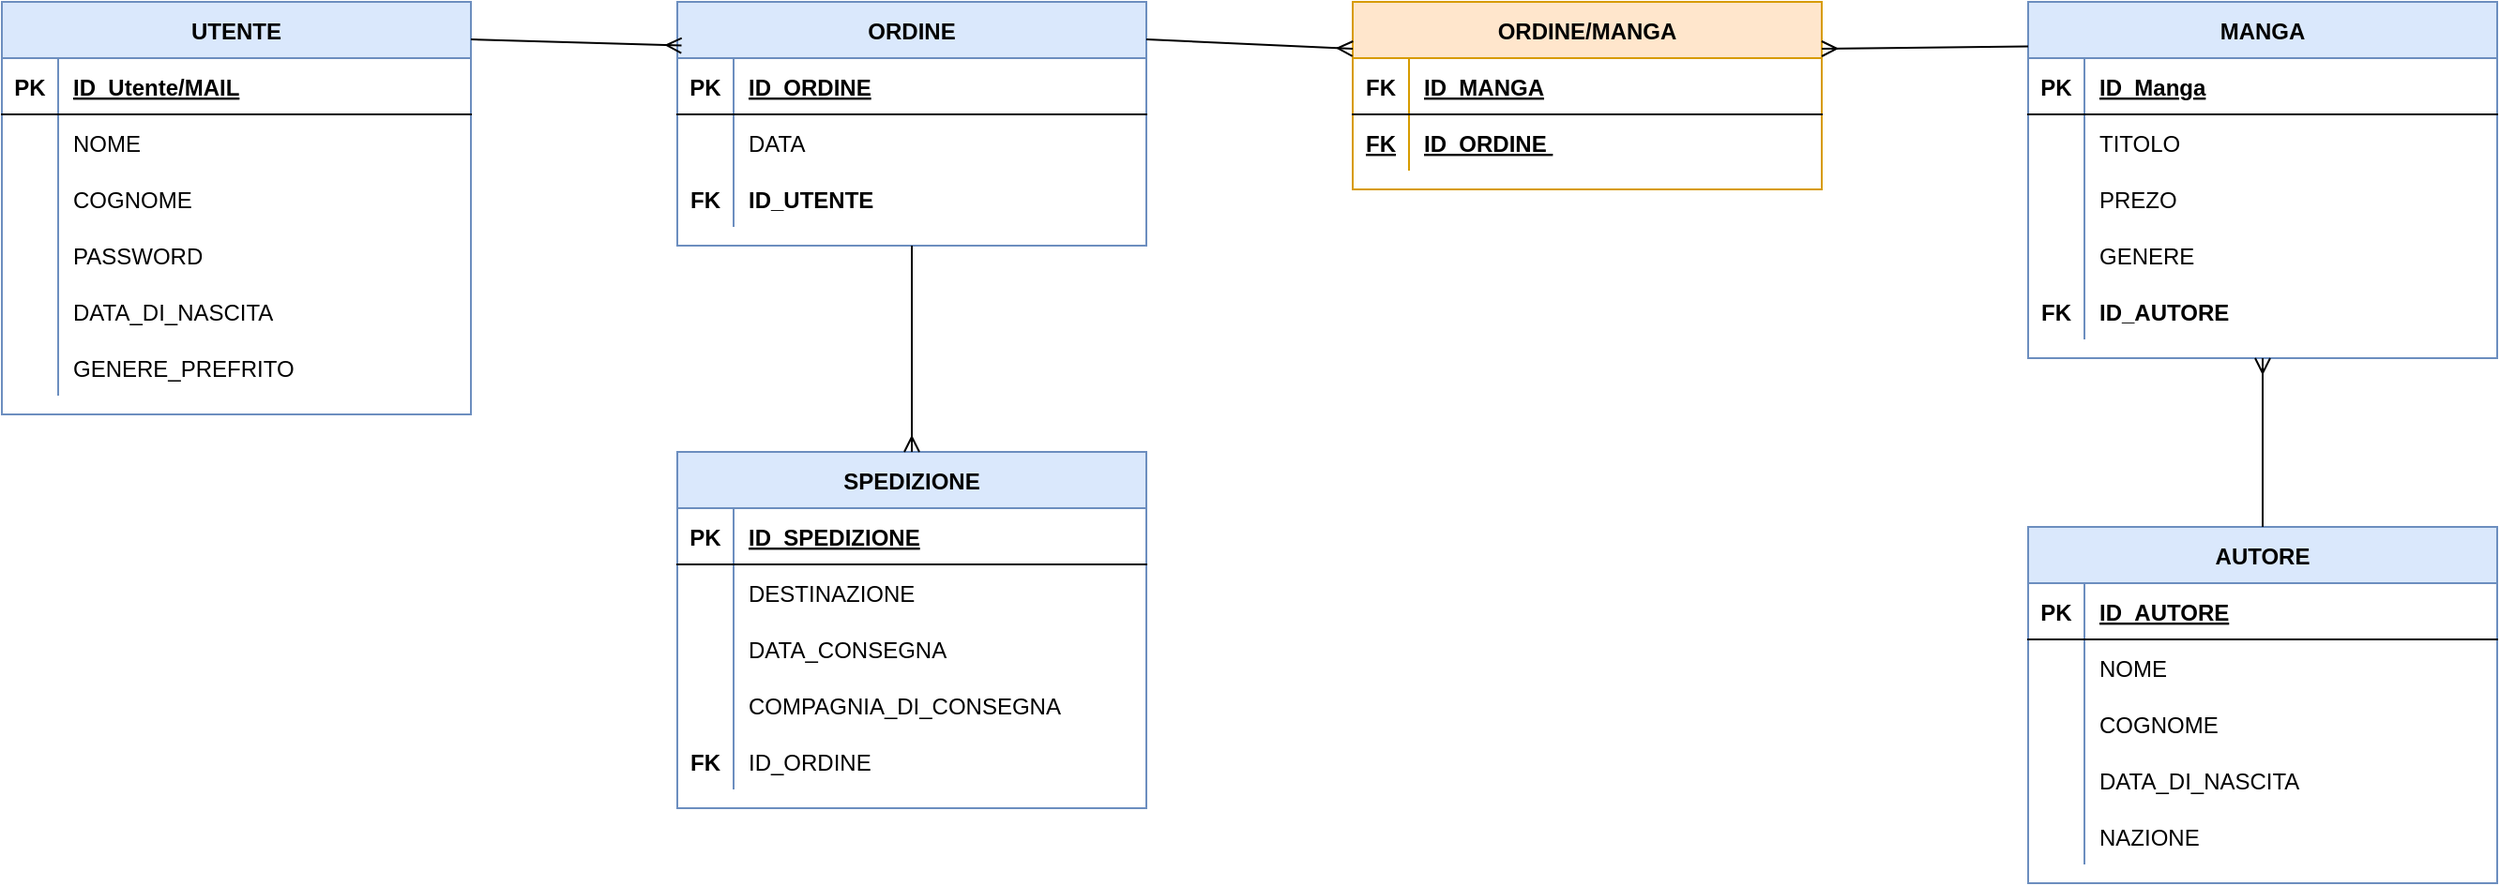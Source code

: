 <mxfile version="24.4.4" type="device">
  <diagram id="R2lEEEUBdFMjLlhIrx00" name="Page-1">
    <mxGraphModel dx="1431" dy="813" grid="1" gridSize="10" guides="1" tooltips="1" connect="1" arrows="1" fold="1" page="1" pageScale="1" pageWidth="850" pageHeight="1100" math="0" shadow="0" extFonts="Permanent Marker^https://fonts.googleapis.com/css?family=Permanent+Marker">
      <root>
        <mxCell id="0" />
        <mxCell id="1" parent="0" />
        <mxCell id="C-vyLk0tnHw3VtMMgP7b-23" value="UTENTE" style="shape=table;startSize=30;container=1;collapsible=1;childLayout=tableLayout;fixedRows=1;rowLines=0;fontStyle=1;align=center;resizeLast=1;fillColor=#dae8fc;strokeColor=#6c8ebf;" parent="1" vertex="1">
          <mxGeometry x="40" y="40" width="250" height="220" as="geometry" />
        </mxCell>
        <mxCell id="C-vyLk0tnHw3VtMMgP7b-24" value="" style="shape=partialRectangle;collapsible=0;dropTarget=0;pointerEvents=0;fillColor=none;points=[[0,0.5],[1,0.5]];portConstraint=eastwest;top=0;left=0;right=0;bottom=1;" parent="C-vyLk0tnHw3VtMMgP7b-23" vertex="1">
          <mxGeometry y="30" width="250" height="30" as="geometry" />
        </mxCell>
        <mxCell id="C-vyLk0tnHw3VtMMgP7b-25" value="PK" style="shape=partialRectangle;overflow=hidden;connectable=0;fillColor=none;top=0;left=0;bottom=0;right=0;fontStyle=1;" parent="C-vyLk0tnHw3VtMMgP7b-24" vertex="1">
          <mxGeometry width="30" height="30" as="geometry">
            <mxRectangle width="30" height="30" as="alternateBounds" />
          </mxGeometry>
        </mxCell>
        <mxCell id="C-vyLk0tnHw3VtMMgP7b-26" value="ID_Utente/MAIL" style="shape=partialRectangle;overflow=hidden;connectable=0;fillColor=none;top=0;left=0;bottom=0;right=0;align=left;spacingLeft=6;fontStyle=5;" parent="C-vyLk0tnHw3VtMMgP7b-24" vertex="1">
          <mxGeometry x="30" width="220" height="30" as="geometry">
            <mxRectangle width="220" height="30" as="alternateBounds" />
          </mxGeometry>
        </mxCell>
        <mxCell id="C-vyLk0tnHw3VtMMgP7b-27" value="" style="shape=partialRectangle;collapsible=0;dropTarget=0;pointerEvents=0;fillColor=none;points=[[0,0.5],[1,0.5]];portConstraint=eastwest;top=0;left=0;right=0;bottom=0;" parent="C-vyLk0tnHw3VtMMgP7b-23" vertex="1">
          <mxGeometry y="60" width="250" height="30" as="geometry" />
        </mxCell>
        <mxCell id="C-vyLk0tnHw3VtMMgP7b-28" value="" style="shape=partialRectangle;overflow=hidden;connectable=0;fillColor=none;top=0;left=0;bottom=0;right=0;" parent="C-vyLk0tnHw3VtMMgP7b-27" vertex="1">
          <mxGeometry width="30" height="30" as="geometry">
            <mxRectangle width="30" height="30" as="alternateBounds" />
          </mxGeometry>
        </mxCell>
        <mxCell id="C-vyLk0tnHw3VtMMgP7b-29" value="NOME" style="shape=partialRectangle;overflow=hidden;connectable=0;fillColor=none;top=0;left=0;bottom=0;right=0;align=left;spacingLeft=6;" parent="C-vyLk0tnHw3VtMMgP7b-27" vertex="1">
          <mxGeometry x="30" width="220" height="30" as="geometry">
            <mxRectangle width="220" height="30" as="alternateBounds" />
          </mxGeometry>
        </mxCell>
        <mxCell id="OHbZYA2Vi-HK08cNOnqt-1" style="shape=partialRectangle;collapsible=0;dropTarget=0;pointerEvents=0;fillColor=none;points=[[0,0.5],[1,0.5]];portConstraint=eastwest;top=0;left=0;right=0;bottom=0;" vertex="1" parent="C-vyLk0tnHw3VtMMgP7b-23">
          <mxGeometry y="90" width="250" height="30" as="geometry" />
        </mxCell>
        <mxCell id="OHbZYA2Vi-HK08cNOnqt-2" style="shape=partialRectangle;overflow=hidden;connectable=0;fillColor=none;top=0;left=0;bottom=0;right=0;" vertex="1" parent="OHbZYA2Vi-HK08cNOnqt-1">
          <mxGeometry width="30" height="30" as="geometry">
            <mxRectangle width="30" height="30" as="alternateBounds" />
          </mxGeometry>
        </mxCell>
        <mxCell id="OHbZYA2Vi-HK08cNOnqt-3" value="COGNOME" style="shape=partialRectangle;overflow=hidden;connectable=0;fillColor=none;top=0;left=0;bottom=0;right=0;align=left;spacingLeft=6;" vertex="1" parent="OHbZYA2Vi-HK08cNOnqt-1">
          <mxGeometry x="30" width="220" height="30" as="geometry">
            <mxRectangle width="220" height="30" as="alternateBounds" />
          </mxGeometry>
        </mxCell>
        <mxCell id="OHbZYA2Vi-HK08cNOnqt-4" style="shape=partialRectangle;collapsible=0;dropTarget=0;pointerEvents=0;fillColor=none;points=[[0,0.5],[1,0.5]];portConstraint=eastwest;top=0;left=0;right=0;bottom=0;" vertex="1" parent="C-vyLk0tnHw3VtMMgP7b-23">
          <mxGeometry y="120" width="250" height="30" as="geometry" />
        </mxCell>
        <mxCell id="OHbZYA2Vi-HK08cNOnqt-5" style="shape=partialRectangle;overflow=hidden;connectable=0;fillColor=none;top=0;left=0;bottom=0;right=0;" vertex="1" parent="OHbZYA2Vi-HK08cNOnqt-4">
          <mxGeometry width="30" height="30" as="geometry">
            <mxRectangle width="30" height="30" as="alternateBounds" />
          </mxGeometry>
        </mxCell>
        <mxCell id="OHbZYA2Vi-HK08cNOnqt-6" value="PASSWORD" style="shape=partialRectangle;overflow=hidden;connectable=0;fillColor=none;top=0;left=0;bottom=0;right=0;align=left;spacingLeft=6;" vertex="1" parent="OHbZYA2Vi-HK08cNOnqt-4">
          <mxGeometry x="30" width="220" height="30" as="geometry">
            <mxRectangle width="220" height="30" as="alternateBounds" />
          </mxGeometry>
        </mxCell>
        <mxCell id="OHbZYA2Vi-HK08cNOnqt-66" style="shape=partialRectangle;collapsible=0;dropTarget=0;pointerEvents=0;fillColor=none;points=[[0,0.5],[1,0.5]];portConstraint=eastwest;top=0;left=0;right=0;bottom=0;" vertex="1" parent="C-vyLk0tnHw3VtMMgP7b-23">
          <mxGeometry y="150" width="250" height="30" as="geometry" />
        </mxCell>
        <mxCell id="OHbZYA2Vi-HK08cNOnqt-67" style="shape=partialRectangle;overflow=hidden;connectable=0;fillColor=none;top=0;left=0;bottom=0;right=0;" vertex="1" parent="OHbZYA2Vi-HK08cNOnqt-66">
          <mxGeometry width="30" height="30" as="geometry">
            <mxRectangle width="30" height="30" as="alternateBounds" />
          </mxGeometry>
        </mxCell>
        <mxCell id="OHbZYA2Vi-HK08cNOnqt-68" value="DATA_DI_NASCITA" style="shape=partialRectangle;overflow=hidden;connectable=0;fillColor=none;top=0;left=0;bottom=0;right=0;align=left;spacingLeft=6;" vertex="1" parent="OHbZYA2Vi-HK08cNOnqt-66">
          <mxGeometry x="30" width="220" height="30" as="geometry">
            <mxRectangle width="220" height="30" as="alternateBounds" />
          </mxGeometry>
        </mxCell>
        <mxCell id="OHbZYA2Vi-HK08cNOnqt-75" style="shape=partialRectangle;collapsible=0;dropTarget=0;pointerEvents=0;fillColor=none;points=[[0,0.5],[1,0.5]];portConstraint=eastwest;top=0;left=0;right=0;bottom=0;" vertex="1" parent="C-vyLk0tnHw3VtMMgP7b-23">
          <mxGeometry y="180" width="250" height="30" as="geometry" />
        </mxCell>
        <mxCell id="OHbZYA2Vi-HK08cNOnqt-76" style="shape=partialRectangle;overflow=hidden;connectable=0;fillColor=none;top=0;left=0;bottom=0;right=0;" vertex="1" parent="OHbZYA2Vi-HK08cNOnqt-75">
          <mxGeometry width="30" height="30" as="geometry">
            <mxRectangle width="30" height="30" as="alternateBounds" />
          </mxGeometry>
        </mxCell>
        <mxCell id="OHbZYA2Vi-HK08cNOnqt-77" value="GENERE_PREFRITO" style="shape=partialRectangle;overflow=hidden;connectable=0;fillColor=none;top=0;left=0;bottom=0;right=0;align=left;spacingLeft=6;" vertex="1" parent="OHbZYA2Vi-HK08cNOnqt-75">
          <mxGeometry x="30" width="220" height="30" as="geometry">
            <mxRectangle width="220" height="30" as="alternateBounds" />
          </mxGeometry>
        </mxCell>
        <mxCell id="OHbZYA2Vi-HK08cNOnqt-7" value="ORDINE" style="shape=table;startSize=30;container=1;collapsible=1;childLayout=tableLayout;fixedRows=1;rowLines=0;fontStyle=1;align=center;resizeLast=1;fillColor=#dae8fc;strokeColor=#6c8ebf;" vertex="1" parent="1">
          <mxGeometry x="400" y="40" width="250" height="130" as="geometry" />
        </mxCell>
        <mxCell id="OHbZYA2Vi-HK08cNOnqt-8" value="" style="shape=partialRectangle;collapsible=0;dropTarget=0;pointerEvents=0;fillColor=none;points=[[0,0.5],[1,0.5]];portConstraint=eastwest;top=0;left=0;right=0;bottom=1;" vertex="1" parent="OHbZYA2Vi-HK08cNOnqt-7">
          <mxGeometry y="30" width="250" height="30" as="geometry" />
        </mxCell>
        <mxCell id="OHbZYA2Vi-HK08cNOnqt-9" value="PK" style="shape=partialRectangle;overflow=hidden;connectable=0;fillColor=none;top=0;left=0;bottom=0;right=0;fontStyle=1;" vertex="1" parent="OHbZYA2Vi-HK08cNOnqt-8">
          <mxGeometry width="30" height="30" as="geometry">
            <mxRectangle width="30" height="30" as="alternateBounds" />
          </mxGeometry>
        </mxCell>
        <mxCell id="OHbZYA2Vi-HK08cNOnqt-10" value="ID_ORDINE" style="shape=partialRectangle;overflow=hidden;connectable=0;fillColor=none;top=0;left=0;bottom=0;right=0;align=left;spacingLeft=6;fontStyle=5;" vertex="1" parent="OHbZYA2Vi-HK08cNOnqt-8">
          <mxGeometry x="30" width="220" height="30" as="geometry">
            <mxRectangle width="220" height="30" as="alternateBounds" />
          </mxGeometry>
        </mxCell>
        <mxCell id="OHbZYA2Vi-HK08cNOnqt-11" value="" style="shape=partialRectangle;collapsible=0;dropTarget=0;pointerEvents=0;fillColor=none;points=[[0,0.5],[1,0.5]];portConstraint=eastwest;top=0;left=0;right=0;bottom=0;" vertex="1" parent="OHbZYA2Vi-HK08cNOnqt-7">
          <mxGeometry y="60" width="250" height="30" as="geometry" />
        </mxCell>
        <mxCell id="OHbZYA2Vi-HK08cNOnqt-12" value="" style="shape=partialRectangle;overflow=hidden;connectable=0;fillColor=none;top=0;left=0;bottom=0;right=0;" vertex="1" parent="OHbZYA2Vi-HK08cNOnqt-11">
          <mxGeometry width="30" height="30" as="geometry">
            <mxRectangle width="30" height="30" as="alternateBounds" />
          </mxGeometry>
        </mxCell>
        <mxCell id="OHbZYA2Vi-HK08cNOnqt-13" value="DATA" style="shape=partialRectangle;overflow=hidden;connectable=0;fillColor=none;top=0;left=0;bottom=0;right=0;align=left;spacingLeft=6;" vertex="1" parent="OHbZYA2Vi-HK08cNOnqt-11">
          <mxGeometry x="30" width="220" height="30" as="geometry">
            <mxRectangle width="220" height="30" as="alternateBounds" />
          </mxGeometry>
        </mxCell>
        <mxCell id="OHbZYA2Vi-HK08cNOnqt-14" style="shape=partialRectangle;collapsible=0;dropTarget=0;pointerEvents=0;fillColor=none;points=[[0,0.5],[1,0.5]];portConstraint=eastwest;top=0;left=0;right=0;bottom=0;" vertex="1" parent="OHbZYA2Vi-HK08cNOnqt-7">
          <mxGeometry y="90" width="250" height="30" as="geometry" />
        </mxCell>
        <mxCell id="OHbZYA2Vi-HK08cNOnqt-15" value="FK" style="shape=partialRectangle;overflow=hidden;connectable=0;fillColor=none;top=0;left=0;bottom=0;right=0;fontStyle=1" vertex="1" parent="OHbZYA2Vi-HK08cNOnqt-14">
          <mxGeometry width="30" height="30" as="geometry">
            <mxRectangle width="30" height="30" as="alternateBounds" />
          </mxGeometry>
        </mxCell>
        <mxCell id="OHbZYA2Vi-HK08cNOnqt-16" value="ID_UTENTE" style="shape=partialRectangle;overflow=hidden;connectable=0;fillColor=none;top=0;left=0;bottom=0;right=0;align=left;spacingLeft=6;fontStyle=1" vertex="1" parent="OHbZYA2Vi-HK08cNOnqt-14">
          <mxGeometry x="30" width="220" height="30" as="geometry">
            <mxRectangle width="220" height="30" as="alternateBounds" />
          </mxGeometry>
        </mxCell>
        <mxCell id="OHbZYA2Vi-HK08cNOnqt-20" value="MANGA" style="shape=table;startSize=30;container=1;collapsible=1;childLayout=tableLayout;fixedRows=1;rowLines=0;fontStyle=1;align=center;resizeLast=1;fillColor=#dae8fc;strokeColor=#6c8ebf;" vertex="1" parent="1">
          <mxGeometry x="1120" y="40" width="250" height="190" as="geometry" />
        </mxCell>
        <mxCell id="OHbZYA2Vi-HK08cNOnqt-21" value="" style="shape=partialRectangle;collapsible=0;dropTarget=0;pointerEvents=0;fillColor=none;points=[[0,0.5],[1,0.5]];portConstraint=eastwest;top=0;left=0;right=0;bottom=1;" vertex="1" parent="OHbZYA2Vi-HK08cNOnqt-20">
          <mxGeometry y="30" width="250" height="30" as="geometry" />
        </mxCell>
        <mxCell id="OHbZYA2Vi-HK08cNOnqt-22" value="PK" style="shape=partialRectangle;overflow=hidden;connectable=0;fillColor=none;top=0;left=0;bottom=0;right=0;fontStyle=1;" vertex="1" parent="OHbZYA2Vi-HK08cNOnqt-21">
          <mxGeometry width="30" height="30" as="geometry">
            <mxRectangle width="30" height="30" as="alternateBounds" />
          </mxGeometry>
        </mxCell>
        <mxCell id="OHbZYA2Vi-HK08cNOnqt-23" value="ID_Manga" style="shape=partialRectangle;overflow=hidden;connectable=0;fillColor=none;top=0;left=0;bottom=0;right=0;align=left;spacingLeft=6;fontStyle=5;" vertex="1" parent="OHbZYA2Vi-HK08cNOnqt-21">
          <mxGeometry x="30" width="220" height="30" as="geometry">
            <mxRectangle width="220" height="30" as="alternateBounds" />
          </mxGeometry>
        </mxCell>
        <mxCell id="OHbZYA2Vi-HK08cNOnqt-24" value="" style="shape=partialRectangle;collapsible=0;dropTarget=0;pointerEvents=0;fillColor=none;points=[[0,0.5],[1,0.5]];portConstraint=eastwest;top=0;left=0;right=0;bottom=0;" vertex="1" parent="OHbZYA2Vi-HK08cNOnqt-20">
          <mxGeometry y="60" width="250" height="30" as="geometry" />
        </mxCell>
        <mxCell id="OHbZYA2Vi-HK08cNOnqt-25" value="" style="shape=partialRectangle;overflow=hidden;connectable=0;fillColor=none;top=0;left=0;bottom=0;right=0;" vertex="1" parent="OHbZYA2Vi-HK08cNOnqt-24">
          <mxGeometry width="30" height="30" as="geometry">
            <mxRectangle width="30" height="30" as="alternateBounds" />
          </mxGeometry>
        </mxCell>
        <mxCell id="OHbZYA2Vi-HK08cNOnqt-26" value="TITOLO" style="shape=partialRectangle;overflow=hidden;connectable=0;fillColor=none;top=0;left=0;bottom=0;right=0;align=left;spacingLeft=6;" vertex="1" parent="OHbZYA2Vi-HK08cNOnqt-24">
          <mxGeometry x="30" width="220" height="30" as="geometry">
            <mxRectangle width="220" height="30" as="alternateBounds" />
          </mxGeometry>
        </mxCell>
        <mxCell id="OHbZYA2Vi-HK08cNOnqt-27" style="shape=partialRectangle;collapsible=0;dropTarget=0;pointerEvents=0;fillColor=none;points=[[0,0.5],[1,0.5]];portConstraint=eastwest;top=0;left=0;right=0;bottom=0;" vertex="1" parent="OHbZYA2Vi-HK08cNOnqt-20">
          <mxGeometry y="90" width="250" height="30" as="geometry" />
        </mxCell>
        <mxCell id="OHbZYA2Vi-HK08cNOnqt-28" style="shape=partialRectangle;overflow=hidden;connectable=0;fillColor=none;top=0;left=0;bottom=0;right=0;" vertex="1" parent="OHbZYA2Vi-HK08cNOnqt-27">
          <mxGeometry width="30" height="30" as="geometry">
            <mxRectangle width="30" height="30" as="alternateBounds" />
          </mxGeometry>
        </mxCell>
        <mxCell id="OHbZYA2Vi-HK08cNOnqt-29" value="PREZO" style="shape=partialRectangle;overflow=hidden;connectable=0;fillColor=none;top=0;left=0;bottom=0;right=0;align=left;spacingLeft=6;" vertex="1" parent="OHbZYA2Vi-HK08cNOnqt-27">
          <mxGeometry x="30" width="220" height="30" as="geometry">
            <mxRectangle width="220" height="30" as="alternateBounds" />
          </mxGeometry>
        </mxCell>
        <mxCell id="OHbZYA2Vi-HK08cNOnqt-72" style="shape=partialRectangle;collapsible=0;dropTarget=0;pointerEvents=0;fillColor=none;points=[[0,0.5],[1,0.5]];portConstraint=eastwest;top=0;left=0;right=0;bottom=0;" vertex="1" parent="OHbZYA2Vi-HK08cNOnqt-20">
          <mxGeometry y="120" width="250" height="30" as="geometry" />
        </mxCell>
        <mxCell id="OHbZYA2Vi-HK08cNOnqt-73" style="shape=partialRectangle;overflow=hidden;connectable=0;fillColor=none;top=0;left=0;bottom=0;right=0;" vertex="1" parent="OHbZYA2Vi-HK08cNOnqt-72">
          <mxGeometry width="30" height="30" as="geometry">
            <mxRectangle width="30" height="30" as="alternateBounds" />
          </mxGeometry>
        </mxCell>
        <mxCell id="OHbZYA2Vi-HK08cNOnqt-74" value="GENERE" style="shape=partialRectangle;overflow=hidden;connectable=0;fillColor=none;top=0;left=0;bottom=0;right=0;align=left;spacingLeft=6;" vertex="1" parent="OHbZYA2Vi-HK08cNOnqt-72">
          <mxGeometry x="30" width="220" height="30" as="geometry">
            <mxRectangle width="220" height="30" as="alternateBounds" />
          </mxGeometry>
        </mxCell>
        <mxCell id="OHbZYA2Vi-HK08cNOnqt-30" style="shape=partialRectangle;collapsible=0;dropTarget=0;pointerEvents=0;fillColor=none;points=[[0,0.5],[1,0.5]];portConstraint=eastwest;top=0;left=0;right=0;bottom=0;" vertex="1" parent="OHbZYA2Vi-HK08cNOnqt-20">
          <mxGeometry y="150" width="250" height="30" as="geometry" />
        </mxCell>
        <mxCell id="OHbZYA2Vi-HK08cNOnqt-31" value="FK" style="shape=partialRectangle;overflow=hidden;connectable=0;fillColor=none;top=0;left=0;bottom=0;right=0;fontStyle=1" vertex="1" parent="OHbZYA2Vi-HK08cNOnqt-30">
          <mxGeometry width="30" height="30" as="geometry">
            <mxRectangle width="30" height="30" as="alternateBounds" />
          </mxGeometry>
        </mxCell>
        <mxCell id="OHbZYA2Vi-HK08cNOnqt-32" value="ID_AUTORE" style="shape=partialRectangle;overflow=hidden;connectable=0;fillColor=none;top=0;left=0;bottom=0;right=0;align=left;spacingLeft=6;fontStyle=1" vertex="1" parent="OHbZYA2Vi-HK08cNOnqt-30">
          <mxGeometry x="30" width="220" height="30" as="geometry">
            <mxRectangle width="220" height="30" as="alternateBounds" />
          </mxGeometry>
        </mxCell>
        <mxCell id="OHbZYA2Vi-HK08cNOnqt-33" value="ORDINE/MANGA" style="shape=table;startSize=30;container=1;collapsible=1;childLayout=tableLayout;fixedRows=1;rowLines=0;fontStyle=1;align=center;resizeLast=1;fillColor=#ffe6cc;strokeColor=#d79b00;" vertex="1" parent="1">
          <mxGeometry x="760" y="40" width="250" height="100" as="geometry" />
        </mxCell>
        <mxCell id="OHbZYA2Vi-HK08cNOnqt-34" value="" style="shape=partialRectangle;collapsible=0;dropTarget=0;pointerEvents=0;fillColor=none;points=[[0,0.5],[1,0.5]];portConstraint=eastwest;top=0;left=0;right=0;bottom=1;" vertex="1" parent="OHbZYA2Vi-HK08cNOnqt-33">
          <mxGeometry y="30" width="250" height="30" as="geometry" />
        </mxCell>
        <mxCell id="OHbZYA2Vi-HK08cNOnqt-35" value="FK" style="shape=partialRectangle;overflow=hidden;connectable=0;fillColor=none;top=0;left=0;bottom=0;right=0;fontStyle=1;" vertex="1" parent="OHbZYA2Vi-HK08cNOnqt-34">
          <mxGeometry width="30" height="30" as="geometry">
            <mxRectangle width="30" height="30" as="alternateBounds" />
          </mxGeometry>
        </mxCell>
        <mxCell id="OHbZYA2Vi-HK08cNOnqt-36" value="ID_MANGA" style="shape=partialRectangle;overflow=hidden;connectable=0;fillColor=none;top=0;left=0;bottom=0;right=0;align=left;spacingLeft=6;fontStyle=5;" vertex="1" parent="OHbZYA2Vi-HK08cNOnqt-34">
          <mxGeometry x="30" width="220" height="30" as="geometry">
            <mxRectangle width="220" height="30" as="alternateBounds" />
          </mxGeometry>
        </mxCell>
        <mxCell id="OHbZYA2Vi-HK08cNOnqt-37" value="" style="shape=partialRectangle;collapsible=0;dropTarget=0;pointerEvents=0;fillColor=none;points=[[0,0.5],[1,0.5]];portConstraint=eastwest;top=0;left=0;right=0;bottom=0;" vertex="1" parent="OHbZYA2Vi-HK08cNOnqt-33">
          <mxGeometry y="60" width="250" height="30" as="geometry" />
        </mxCell>
        <mxCell id="OHbZYA2Vi-HK08cNOnqt-38" value="FK" style="shape=partialRectangle;overflow=hidden;connectable=0;fillColor=none;top=0;left=0;bottom=0;right=0;fontStyle=5" vertex="1" parent="OHbZYA2Vi-HK08cNOnqt-37">
          <mxGeometry width="30" height="30" as="geometry">
            <mxRectangle width="30" height="30" as="alternateBounds" />
          </mxGeometry>
        </mxCell>
        <mxCell id="OHbZYA2Vi-HK08cNOnqt-39" value="ID_ORDINE " style="shape=partialRectangle;overflow=hidden;connectable=0;fillColor=none;top=0;left=0;bottom=0;right=0;align=left;spacingLeft=6;fontStyle=5" vertex="1" parent="OHbZYA2Vi-HK08cNOnqt-37">
          <mxGeometry x="30" width="220" height="30" as="geometry">
            <mxRectangle width="220" height="30" as="alternateBounds" />
          </mxGeometry>
        </mxCell>
        <mxCell id="OHbZYA2Vi-HK08cNOnqt-46" value="" style="endArrow=ERmany;html=1;rounded=0;entryX=0.009;entryY=0.179;entryDx=0;entryDy=0;entryPerimeter=0;endFill=0;" edge="1" parent="1" target="OHbZYA2Vi-HK08cNOnqt-7">
          <mxGeometry width="50" height="50" relative="1" as="geometry">
            <mxPoint x="290" y="60" as="sourcePoint" />
            <mxPoint x="350" y="200" as="targetPoint" />
          </mxGeometry>
        </mxCell>
        <mxCell id="OHbZYA2Vi-HK08cNOnqt-47" value="" style="endArrow=ERmany;html=1;rounded=0;entryX=0;entryY=0.25;entryDx=0;entryDy=0;endFill=0;" edge="1" parent="1" target="OHbZYA2Vi-HK08cNOnqt-33">
          <mxGeometry width="50" height="50" relative="1" as="geometry">
            <mxPoint x="650" y="60" as="sourcePoint" />
            <mxPoint x="1000" y="83" as="targetPoint" />
          </mxGeometry>
        </mxCell>
        <mxCell id="OHbZYA2Vi-HK08cNOnqt-48" value="" style="endArrow=ERmany;html=1;rounded=0;entryX=1;entryY=0.25;entryDx=0;entryDy=0;exitX=0;exitY=0.125;exitDx=0;exitDy=0;exitPerimeter=0;endFill=0;" edge="1" parent="1" source="OHbZYA2Vi-HK08cNOnqt-20" target="OHbZYA2Vi-HK08cNOnqt-33">
          <mxGeometry width="50" height="50" relative="1" as="geometry">
            <mxPoint x="309" y="90" as="sourcePoint" />
            <mxPoint x="420" y="93" as="targetPoint" />
          </mxGeometry>
        </mxCell>
        <mxCell id="OHbZYA2Vi-HK08cNOnqt-49" value="AUTORE" style="shape=table;startSize=30;container=1;collapsible=1;childLayout=tableLayout;fixedRows=1;rowLines=0;fontStyle=1;align=center;resizeLast=1;fillColor=#dae8fc;strokeColor=#6c8ebf;" vertex="1" parent="1">
          <mxGeometry x="1120" y="320" width="250" height="190" as="geometry" />
        </mxCell>
        <mxCell id="OHbZYA2Vi-HK08cNOnqt-50" value="" style="shape=partialRectangle;collapsible=0;dropTarget=0;pointerEvents=0;fillColor=none;points=[[0,0.5],[1,0.5]];portConstraint=eastwest;top=0;left=0;right=0;bottom=1;" vertex="1" parent="OHbZYA2Vi-HK08cNOnqt-49">
          <mxGeometry y="30" width="250" height="30" as="geometry" />
        </mxCell>
        <mxCell id="OHbZYA2Vi-HK08cNOnqt-51" value="PK" style="shape=partialRectangle;overflow=hidden;connectable=0;fillColor=none;top=0;left=0;bottom=0;right=0;fontStyle=1;" vertex="1" parent="OHbZYA2Vi-HK08cNOnqt-50">
          <mxGeometry width="30" height="30" as="geometry">
            <mxRectangle width="30" height="30" as="alternateBounds" />
          </mxGeometry>
        </mxCell>
        <mxCell id="OHbZYA2Vi-HK08cNOnqt-52" value="ID_AUTORE" style="shape=partialRectangle;overflow=hidden;connectable=0;fillColor=none;top=0;left=0;bottom=0;right=0;align=left;spacingLeft=6;fontStyle=5;" vertex="1" parent="OHbZYA2Vi-HK08cNOnqt-50">
          <mxGeometry x="30" width="220" height="30" as="geometry">
            <mxRectangle width="220" height="30" as="alternateBounds" />
          </mxGeometry>
        </mxCell>
        <mxCell id="OHbZYA2Vi-HK08cNOnqt-53" value="" style="shape=partialRectangle;collapsible=0;dropTarget=0;pointerEvents=0;fillColor=none;points=[[0,0.5],[1,0.5]];portConstraint=eastwest;top=0;left=0;right=0;bottom=0;" vertex="1" parent="OHbZYA2Vi-HK08cNOnqt-49">
          <mxGeometry y="60" width="250" height="30" as="geometry" />
        </mxCell>
        <mxCell id="OHbZYA2Vi-HK08cNOnqt-54" value="" style="shape=partialRectangle;overflow=hidden;connectable=0;fillColor=none;top=0;left=0;bottom=0;right=0;" vertex="1" parent="OHbZYA2Vi-HK08cNOnqt-53">
          <mxGeometry width="30" height="30" as="geometry">
            <mxRectangle width="30" height="30" as="alternateBounds" />
          </mxGeometry>
        </mxCell>
        <mxCell id="OHbZYA2Vi-HK08cNOnqt-55" value="NOME" style="shape=partialRectangle;overflow=hidden;connectable=0;fillColor=none;top=0;left=0;bottom=0;right=0;align=left;spacingLeft=6;" vertex="1" parent="OHbZYA2Vi-HK08cNOnqt-53">
          <mxGeometry x="30" width="220" height="30" as="geometry">
            <mxRectangle width="220" height="30" as="alternateBounds" />
          </mxGeometry>
        </mxCell>
        <mxCell id="OHbZYA2Vi-HK08cNOnqt-56" style="shape=partialRectangle;collapsible=0;dropTarget=0;pointerEvents=0;fillColor=none;points=[[0,0.5],[1,0.5]];portConstraint=eastwest;top=0;left=0;right=0;bottom=0;" vertex="1" parent="OHbZYA2Vi-HK08cNOnqt-49">
          <mxGeometry y="90" width="250" height="30" as="geometry" />
        </mxCell>
        <mxCell id="OHbZYA2Vi-HK08cNOnqt-57" style="shape=partialRectangle;overflow=hidden;connectable=0;fillColor=none;top=0;left=0;bottom=0;right=0;" vertex="1" parent="OHbZYA2Vi-HK08cNOnqt-56">
          <mxGeometry width="30" height="30" as="geometry">
            <mxRectangle width="30" height="30" as="alternateBounds" />
          </mxGeometry>
        </mxCell>
        <mxCell id="OHbZYA2Vi-HK08cNOnqt-58" value="COGNOME" style="shape=partialRectangle;overflow=hidden;connectable=0;fillColor=none;top=0;left=0;bottom=0;right=0;align=left;spacingLeft=6;" vertex="1" parent="OHbZYA2Vi-HK08cNOnqt-56">
          <mxGeometry x="30" width="220" height="30" as="geometry">
            <mxRectangle width="220" height="30" as="alternateBounds" />
          </mxGeometry>
        </mxCell>
        <mxCell id="OHbZYA2Vi-HK08cNOnqt-59" style="shape=partialRectangle;collapsible=0;dropTarget=0;pointerEvents=0;fillColor=none;points=[[0,0.5],[1,0.5]];portConstraint=eastwest;top=0;left=0;right=0;bottom=0;" vertex="1" parent="OHbZYA2Vi-HK08cNOnqt-49">
          <mxGeometry y="120" width="250" height="30" as="geometry" />
        </mxCell>
        <mxCell id="OHbZYA2Vi-HK08cNOnqt-60" value="" style="shape=partialRectangle;overflow=hidden;connectable=0;fillColor=none;top=0;left=0;bottom=0;right=0;fontStyle=1" vertex="1" parent="OHbZYA2Vi-HK08cNOnqt-59">
          <mxGeometry width="30" height="30" as="geometry">
            <mxRectangle width="30" height="30" as="alternateBounds" />
          </mxGeometry>
        </mxCell>
        <mxCell id="OHbZYA2Vi-HK08cNOnqt-61" value="DATA_DI_NASCITA" style="shape=partialRectangle;overflow=hidden;connectable=0;fillColor=none;top=0;left=0;bottom=0;right=0;align=left;spacingLeft=6;fontStyle=0" vertex="1" parent="OHbZYA2Vi-HK08cNOnqt-59">
          <mxGeometry x="30" width="220" height="30" as="geometry">
            <mxRectangle width="220" height="30" as="alternateBounds" />
          </mxGeometry>
        </mxCell>
        <mxCell id="OHbZYA2Vi-HK08cNOnqt-62" style="shape=partialRectangle;collapsible=0;dropTarget=0;pointerEvents=0;fillColor=none;points=[[0,0.5],[1,0.5]];portConstraint=eastwest;top=0;left=0;right=0;bottom=0;" vertex="1" parent="OHbZYA2Vi-HK08cNOnqt-49">
          <mxGeometry y="150" width="250" height="30" as="geometry" />
        </mxCell>
        <mxCell id="OHbZYA2Vi-HK08cNOnqt-63" style="shape=partialRectangle;overflow=hidden;connectable=0;fillColor=none;top=0;left=0;bottom=0;right=0;fontStyle=1" vertex="1" parent="OHbZYA2Vi-HK08cNOnqt-62">
          <mxGeometry width="30" height="30" as="geometry">
            <mxRectangle width="30" height="30" as="alternateBounds" />
          </mxGeometry>
        </mxCell>
        <mxCell id="OHbZYA2Vi-HK08cNOnqt-64" value="NAZIONE" style="shape=partialRectangle;overflow=hidden;connectable=0;fillColor=none;top=0;left=0;bottom=0;right=0;align=left;spacingLeft=6;fontStyle=0" vertex="1" parent="OHbZYA2Vi-HK08cNOnqt-62">
          <mxGeometry x="30" width="220" height="30" as="geometry">
            <mxRectangle width="220" height="30" as="alternateBounds" />
          </mxGeometry>
        </mxCell>
        <mxCell id="OHbZYA2Vi-HK08cNOnqt-65" value="" style="endArrow=ERmany;html=1;rounded=0;entryX=0.5;entryY=1;entryDx=0;entryDy=0;exitX=0.5;exitY=0;exitDx=0;exitDy=0;endFill=0;" edge="1" parent="1" source="OHbZYA2Vi-HK08cNOnqt-49" target="OHbZYA2Vi-HK08cNOnqt-20">
          <mxGeometry width="50" height="50" relative="1" as="geometry">
            <mxPoint x="1130" y="70" as="sourcePoint" />
            <mxPoint x="1020" y="75" as="targetPoint" />
          </mxGeometry>
        </mxCell>
        <mxCell id="OHbZYA2Vi-HK08cNOnqt-79" value="SPEDIZIONE" style="shape=table;startSize=30;container=1;collapsible=1;childLayout=tableLayout;fixedRows=1;rowLines=0;fontStyle=1;align=center;resizeLast=1;fillColor=#dae8fc;strokeColor=#6c8ebf;" vertex="1" parent="1">
          <mxGeometry x="400" y="280" width="250" height="190" as="geometry" />
        </mxCell>
        <mxCell id="OHbZYA2Vi-HK08cNOnqt-80" value="" style="shape=partialRectangle;collapsible=0;dropTarget=0;pointerEvents=0;fillColor=none;points=[[0,0.5],[1,0.5]];portConstraint=eastwest;top=0;left=0;right=0;bottom=1;" vertex="1" parent="OHbZYA2Vi-HK08cNOnqt-79">
          <mxGeometry y="30" width="250" height="30" as="geometry" />
        </mxCell>
        <mxCell id="OHbZYA2Vi-HK08cNOnqt-81" value="PK" style="shape=partialRectangle;overflow=hidden;connectable=0;fillColor=none;top=0;left=0;bottom=0;right=0;fontStyle=1;" vertex="1" parent="OHbZYA2Vi-HK08cNOnqt-80">
          <mxGeometry width="30" height="30" as="geometry">
            <mxRectangle width="30" height="30" as="alternateBounds" />
          </mxGeometry>
        </mxCell>
        <mxCell id="OHbZYA2Vi-HK08cNOnqt-82" value="ID_SPEDIZIONE" style="shape=partialRectangle;overflow=hidden;connectable=0;fillColor=none;top=0;left=0;bottom=0;right=0;align=left;spacingLeft=6;fontStyle=5;" vertex="1" parent="OHbZYA2Vi-HK08cNOnqt-80">
          <mxGeometry x="30" width="220" height="30" as="geometry">
            <mxRectangle width="220" height="30" as="alternateBounds" />
          </mxGeometry>
        </mxCell>
        <mxCell id="OHbZYA2Vi-HK08cNOnqt-83" value="" style="shape=partialRectangle;collapsible=0;dropTarget=0;pointerEvents=0;fillColor=none;points=[[0,0.5],[1,0.5]];portConstraint=eastwest;top=0;left=0;right=0;bottom=0;" vertex="1" parent="OHbZYA2Vi-HK08cNOnqt-79">
          <mxGeometry y="60" width="250" height="30" as="geometry" />
        </mxCell>
        <mxCell id="OHbZYA2Vi-HK08cNOnqt-84" value="" style="shape=partialRectangle;overflow=hidden;connectable=0;fillColor=none;top=0;left=0;bottom=0;right=0;" vertex="1" parent="OHbZYA2Vi-HK08cNOnqt-83">
          <mxGeometry width="30" height="30" as="geometry">
            <mxRectangle width="30" height="30" as="alternateBounds" />
          </mxGeometry>
        </mxCell>
        <mxCell id="OHbZYA2Vi-HK08cNOnqt-85" value="DESTINAZIONE" style="shape=partialRectangle;overflow=hidden;connectable=0;fillColor=none;top=0;left=0;bottom=0;right=0;align=left;spacingLeft=6;" vertex="1" parent="OHbZYA2Vi-HK08cNOnqt-83">
          <mxGeometry x="30" width="220" height="30" as="geometry">
            <mxRectangle width="220" height="30" as="alternateBounds" />
          </mxGeometry>
        </mxCell>
        <mxCell id="OHbZYA2Vi-HK08cNOnqt-86" style="shape=partialRectangle;collapsible=0;dropTarget=0;pointerEvents=0;fillColor=none;points=[[0,0.5],[1,0.5]];portConstraint=eastwest;top=0;left=0;right=0;bottom=0;" vertex="1" parent="OHbZYA2Vi-HK08cNOnqt-79">
          <mxGeometry y="90" width="250" height="30" as="geometry" />
        </mxCell>
        <mxCell id="OHbZYA2Vi-HK08cNOnqt-87" style="shape=partialRectangle;overflow=hidden;connectable=0;fillColor=none;top=0;left=0;bottom=0;right=0;" vertex="1" parent="OHbZYA2Vi-HK08cNOnqt-86">
          <mxGeometry width="30" height="30" as="geometry">
            <mxRectangle width="30" height="30" as="alternateBounds" />
          </mxGeometry>
        </mxCell>
        <mxCell id="OHbZYA2Vi-HK08cNOnqt-88" value="DATA_CONSEGNA" style="shape=partialRectangle;overflow=hidden;connectable=0;fillColor=none;top=0;left=0;bottom=0;right=0;align=left;spacingLeft=6;" vertex="1" parent="OHbZYA2Vi-HK08cNOnqt-86">
          <mxGeometry x="30" width="220" height="30" as="geometry">
            <mxRectangle width="220" height="30" as="alternateBounds" />
          </mxGeometry>
        </mxCell>
        <mxCell id="OHbZYA2Vi-HK08cNOnqt-89" style="shape=partialRectangle;collapsible=0;dropTarget=0;pointerEvents=0;fillColor=none;points=[[0,0.5],[1,0.5]];portConstraint=eastwest;top=0;left=0;right=0;bottom=0;" vertex="1" parent="OHbZYA2Vi-HK08cNOnqt-79">
          <mxGeometry y="120" width="250" height="30" as="geometry" />
        </mxCell>
        <mxCell id="OHbZYA2Vi-HK08cNOnqt-90" value="" style="shape=partialRectangle;overflow=hidden;connectable=0;fillColor=none;top=0;left=0;bottom=0;right=0;fontStyle=1" vertex="1" parent="OHbZYA2Vi-HK08cNOnqt-89">
          <mxGeometry width="30" height="30" as="geometry">
            <mxRectangle width="30" height="30" as="alternateBounds" />
          </mxGeometry>
        </mxCell>
        <mxCell id="OHbZYA2Vi-HK08cNOnqt-91" value="COMPAGNIA_DI_CONSEGNA" style="shape=partialRectangle;overflow=hidden;connectable=0;fillColor=none;top=0;left=0;bottom=0;right=0;align=left;spacingLeft=6;fontStyle=0" vertex="1" parent="OHbZYA2Vi-HK08cNOnqt-89">
          <mxGeometry x="30" width="220" height="30" as="geometry">
            <mxRectangle width="220" height="30" as="alternateBounds" />
          </mxGeometry>
        </mxCell>
        <mxCell id="OHbZYA2Vi-HK08cNOnqt-92" style="shape=partialRectangle;collapsible=0;dropTarget=0;pointerEvents=0;fillColor=none;points=[[0,0.5],[1,0.5]];portConstraint=eastwest;top=0;left=0;right=0;bottom=0;" vertex="1" parent="OHbZYA2Vi-HK08cNOnqt-79">
          <mxGeometry y="150" width="250" height="30" as="geometry" />
        </mxCell>
        <mxCell id="OHbZYA2Vi-HK08cNOnqt-93" value="FK" style="shape=partialRectangle;overflow=hidden;connectable=0;fillColor=none;top=0;left=0;bottom=0;right=0;fontStyle=1" vertex="1" parent="OHbZYA2Vi-HK08cNOnqt-92">
          <mxGeometry width="30" height="30" as="geometry">
            <mxRectangle width="30" height="30" as="alternateBounds" />
          </mxGeometry>
        </mxCell>
        <mxCell id="OHbZYA2Vi-HK08cNOnqt-94" value="ID_ORDINE" style="shape=partialRectangle;overflow=hidden;connectable=0;fillColor=none;top=0;left=0;bottom=0;right=0;align=left;spacingLeft=6;fontStyle=0" vertex="1" parent="OHbZYA2Vi-HK08cNOnqt-92">
          <mxGeometry x="30" width="220" height="30" as="geometry">
            <mxRectangle width="220" height="30" as="alternateBounds" />
          </mxGeometry>
        </mxCell>
        <mxCell id="OHbZYA2Vi-HK08cNOnqt-95" value="" style="endArrow=ERmany;html=1;rounded=0;entryX=0.5;entryY=0;entryDx=0;entryDy=0;exitX=0.5;exitY=1;exitDx=0;exitDy=0;endFill=0;" edge="1" parent="1" source="OHbZYA2Vi-HK08cNOnqt-7" target="OHbZYA2Vi-HK08cNOnqt-79">
          <mxGeometry width="50" height="50" relative="1" as="geometry">
            <mxPoint x="299" y="80" as="sourcePoint" />
            <mxPoint x="410" y="77" as="targetPoint" />
          </mxGeometry>
        </mxCell>
      </root>
    </mxGraphModel>
  </diagram>
</mxfile>
